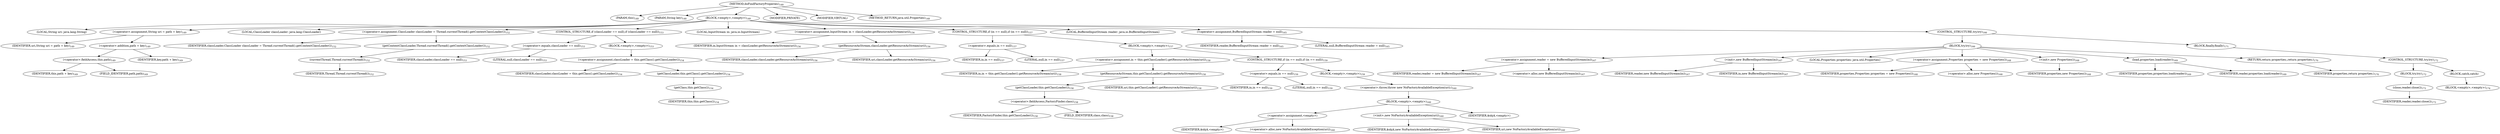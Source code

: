 digraph "doFindFactoryProperies" {  
"412" [label = <(METHOD,doFindFactoryProperies)<SUB>148</SUB>> ]
"34" [label = <(PARAM,this)<SUB>148</SUB>> ]
"413" [label = <(PARAM,String key)<SUB>148</SUB>> ]
"414" [label = <(BLOCK,&lt;empty&gt;,&lt;empty&gt;)<SUB>148</SUB>> ]
"415" [label = <(LOCAL,String uri: java.lang.String)> ]
"416" [label = <(&lt;operator&gt;.assignment,String uri = path + key)<SUB>149</SUB>> ]
"417" [label = <(IDENTIFIER,uri,String uri = path + key)<SUB>149</SUB>> ]
"418" [label = <(&lt;operator&gt;.addition,path + key)<SUB>149</SUB>> ]
"419" [label = <(&lt;operator&gt;.fieldAccess,this.path)<SUB>149</SUB>> ]
"420" [label = <(IDENTIFIER,this,path + key)<SUB>149</SUB>> ]
"421" [label = <(FIELD_IDENTIFIER,path,path)<SUB>149</SUB>> ]
"422" [label = <(IDENTIFIER,key,path + key)<SUB>149</SUB>> ]
"423" [label = <(LOCAL,ClassLoader classLoader: java.lang.ClassLoader)> ]
"424" [label = <(&lt;operator&gt;.assignment,ClassLoader classLoader = Thread.currentThread().getContextClassLoader())<SUB>152</SUB>> ]
"425" [label = <(IDENTIFIER,classLoader,ClassLoader classLoader = Thread.currentThread().getContextClassLoader())<SUB>152</SUB>> ]
"426" [label = <(getContextClassLoader,Thread.currentThread().getContextClassLoader())<SUB>152</SUB>> ]
"427" [label = <(currentThread,Thread.currentThread())<SUB>152</SUB>> ]
"428" [label = <(IDENTIFIER,Thread,Thread.currentThread())<SUB>152</SUB>> ]
"429" [label = <(CONTROL_STRUCTURE,if (classLoader == null),if (classLoader == null))<SUB>153</SUB>> ]
"430" [label = <(&lt;operator&gt;.equals,classLoader == null)<SUB>153</SUB>> ]
"431" [label = <(IDENTIFIER,classLoader,classLoader == null)<SUB>153</SUB>> ]
"432" [label = <(LITERAL,null,classLoader == null)<SUB>153</SUB>> ]
"433" [label = <(BLOCK,&lt;empty&gt;,&lt;empty&gt;)<SUB>153</SUB>> ]
"434" [label = <(&lt;operator&gt;.assignment,classLoader = this.getClass().getClassLoader())<SUB>154</SUB>> ]
"435" [label = <(IDENTIFIER,classLoader,classLoader = this.getClass().getClassLoader())<SUB>154</SUB>> ]
"436" [label = <(getClassLoader,this.getClass().getClassLoader())<SUB>154</SUB>> ]
"437" [label = <(getClass,this.getClass())<SUB>154</SUB>> ]
"33" [label = <(IDENTIFIER,this,this.getClass())<SUB>154</SUB>> ]
"438" [label = <(LOCAL,InputStream in: java.io.InputStream)> ]
"439" [label = <(&lt;operator&gt;.assignment,InputStream in = classLoader.getResourceAsStream(uri))<SUB>156</SUB>> ]
"440" [label = <(IDENTIFIER,in,InputStream in = classLoader.getResourceAsStream(uri))<SUB>156</SUB>> ]
"441" [label = <(getResourceAsStream,classLoader.getResourceAsStream(uri))<SUB>156</SUB>> ]
"442" [label = <(IDENTIFIER,classLoader,classLoader.getResourceAsStream(uri))<SUB>156</SUB>> ]
"443" [label = <(IDENTIFIER,uri,classLoader.getResourceAsStream(uri))<SUB>156</SUB>> ]
"444" [label = <(CONTROL_STRUCTURE,if (in == null),if (in == null))<SUB>157</SUB>> ]
"445" [label = <(&lt;operator&gt;.equals,in == null)<SUB>157</SUB>> ]
"446" [label = <(IDENTIFIER,in,in == null)<SUB>157</SUB>> ]
"447" [label = <(LITERAL,null,in == null)<SUB>157</SUB>> ]
"448" [label = <(BLOCK,&lt;empty&gt;,&lt;empty&gt;)<SUB>157</SUB>> ]
"449" [label = <(&lt;operator&gt;.assignment,in = this.getClassLoader().getResourceAsStream(uri))<SUB>158</SUB>> ]
"450" [label = <(IDENTIFIER,in,in = this.getClassLoader().getResourceAsStream(uri))<SUB>158</SUB>> ]
"451" [label = <(getResourceAsStream,this.getClassLoader().getResourceAsStream(uri))<SUB>158</SUB>> ]
"452" [label = <(getClassLoader,this.getClassLoader())<SUB>158</SUB>> ]
"453" [label = <(&lt;operator&gt;.fieldAccess,FactoryFinder.class)<SUB>158</SUB>> ]
"454" [label = <(IDENTIFIER,FactoryFinder,this.getClassLoader())<SUB>158</SUB>> ]
"455" [label = <(FIELD_IDENTIFIER,class,class)<SUB>158</SUB>> ]
"456" [label = <(IDENTIFIER,uri,this.getClassLoader().getResourceAsStream(uri))<SUB>158</SUB>> ]
"457" [label = <(CONTROL_STRUCTURE,if (in == null),if (in == null))<SUB>159</SUB>> ]
"458" [label = <(&lt;operator&gt;.equals,in == null)<SUB>159</SUB>> ]
"459" [label = <(IDENTIFIER,in,in == null)<SUB>159</SUB>> ]
"460" [label = <(LITERAL,null,in == null)<SUB>159</SUB>> ]
"461" [label = <(BLOCK,&lt;empty&gt;,&lt;empty&gt;)<SUB>159</SUB>> ]
"462" [label = <(&lt;operator&gt;.throw,throw new NoFactoryAvailableException(uri);)<SUB>160</SUB>> ]
"463" [label = <(BLOCK,&lt;empty&gt;,&lt;empty&gt;)<SUB>160</SUB>> ]
"464" [label = <(&lt;operator&gt;.assignment,&lt;empty&gt;)> ]
"465" [label = <(IDENTIFIER,$obj4,&lt;empty&gt;)> ]
"466" [label = <(&lt;operator&gt;.alloc,new NoFactoryAvailableException(uri))<SUB>160</SUB>> ]
"467" [label = <(&lt;init&gt;,new NoFactoryAvailableException(uri))<SUB>160</SUB>> ]
"468" [label = <(IDENTIFIER,$obj4,new NoFactoryAvailableException(uri))> ]
"469" [label = <(IDENTIFIER,uri,new NoFactoryAvailableException(uri))<SUB>160</SUB>> ]
"470" [label = <(IDENTIFIER,$obj4,&lt;empty&gt;)> ]
"36" [label = <(LOCAL,BufferedInputStream reader: java.io.BufferedInputStream)> ]
"471" [label = <(&lt;operator&gt;.assignment,BufferedInputStream reader = null)<SUB>165</SUB>> ]
"472" [label = <(IDENTIFIER,reader,BufferedInputStream reader = null)<SUB>165</SUB>> ]
"473" [label = <(LITERAL,null,BufferedInputStream reader = null)<SUB>165</SUB>> ]
"474" [label = <(CONTROL_STRUCTURE,try,try)<SUB>166</SUB>> ]
"475" [label = <(BLOCK,try,try)<SUB>166</SUB>> ]
"476" [label = <(&lt;operator&gt;.assignment,reader = new BufferedInputStream(in))<SUB>167</SUB>> ]
"477" [label = <(IDENTIFIER,reader,reader = new BufferedInputStream(in))<SUB>167</SUB>> ]
"478" [label = <(&lt;operator&gt;.alloc,new BufferedInputStream(in))<SUB>167</SUB>> ]
"479" [label = <(&lt;init&gt;,new BufferedInputStream(in))<SUB>167</SUB>> ]
"35" [label = <(IDENTIFIER,reader,new BufferedInputStream(in))<SUB>167</SUB>> ]
"480" [label = <(IDENTIFIER,in,new BufferedInputStream(in))<SUB>167</SUB>> ]
"38" [label = <(LOCAL,Properties properties: java.util.Properties)> ]
"481" [label = <(&lt;operator&gt;.assignment,Properties properties = new Properties())<SUB>168</SUB>> ]
"482" [label = <(IDENTIFIER,properties,Properties properties = new Properties())<SUB>168</SUB>> ]
"483" [label = <(&lt;operator&gt;.alloc,new Properties())<SUB>168</SUB>> ]
"484" [label = <(&lt;init&gt;,new Properties())<SUB>168</SUB>> ]
"37" [label = <(IDENTIFIER,properties,new Properties())<SUB>168</SUB>> ]
"485" [label = <(load,properties.load(reader))<SUB>169</SUB>> ]
"486" [label = <(IDENTIFIER,properties,properties.load(reader))<SUB>169</SUB>> ]
"487" [label = <(IDENTIFIER,reader,properties.load(reader))<SUB>169</SUB>> ]
"488" [label = <(RETURN,return properties;,return properties;)<SUB>170</SUB>> ]
"489" [label = <(IDENTIFIER,properties,return properties;)<SUB>170</SUB>> ]
"490" [label = <(BLOCK,finally,finally)<SUB>171</SUB>> ]
"491" [label = <(CONTROL_STRUCTURE,try,try)<SUB>172</SUB>> ]
"492" [label = <(BLOCK,try,try)<SUB>172</SUB>> ]
"493" [label = <(close,reader.close())<SUB>173</SUB>> ]
"494" [label = <(IDENTIFIER,reader,reader.close())<SUB>173</SUB>> ]
"495" [label = <(BLOCK,catch,catch)> ]
"496" [label = <(BLOCK,&lt;empty&gt;,&lt;empty&gt;)<SUB>174</SUB>> ]
"497" [label = <(MODIFIER,PRIVATE)> ]
"498" [label = <(MODIFIER,VIRTUAL)> ]
"499" [label = <(METHOD_RETURN,java.util.Properties)<SUB>148</SUB>> ]
  "412" -> "34" 
  "412" -> "413" 
  "412" -> "414" 
  "412" -> "497" 
  "412" -> "498" 
  "412" -> "499" 
  "414" -> "415" 
  "414" -> "416" 
  "414" -> "423" 
  "414" -> "424" 
  "414" -> "429" 
  "414" -> "438" 
  "414" -> "439" 
  "414" -> "444" 
  "414" -> "36" 
  "414" -> "471" 
  "414" -> "474" 
  "416" -> "417" 
  "416" -> "418" 
  "418" -> "419" 
  "418" -> "422" 
  "419" -> "420" 
  "419" -> "421" 
  "424" -> "425" 
  "424" -> "426" 
  "426" -> "427" 
  "427" -> "428" 
  "429" -> "430" 
  "429" -> "433" 
  "430" -> "431" 
  "430" -> "432" 
  "433" -> "434" 
  "434" -> "435" 
  "434" -> "436" 
  "436" -> "437" 
  "437" -> "33" 
  "439" -> "440" 
  "439" -> "441" 
  "441" -> "442" 
  "441" -> "443" 
  "444" -> "445" 
  "444" -> "448" 
  "445" -> "446" 
  "445" -> "447" 
  "448" -> "449" 
  "448" -> "457" 
  "449" -> "450" 
  "449" -> "451" 
  "451" -> "452" 
  "451" -> "456" 
  "452" -> "453" 
  "453" -> "454" 
  "453" -> "455" 
  "457" -> "458" 
  "457" -> "461" 
  "458" -> "459" 
  "458" -> "460" 
  "461" -> "462" 
  "462" -> "463" 
  "463" -> "464" 
  "463" -> "467" 
  "463" -> "470" 
  "464" -> "465" 
  "464" -> "466" 
  "467" -> "468" 
  "467" -> "469" 
  "471" -> "472" 
  "471" -> "473" 
  "474" -> "475" 
  "474" -> "490" 
  "475" -> "476" 
  "475" -> "479" 
  "475" -> "38" 
  "475" -> "481" 
  "475" -> "484" 
  "475" -> "485" 
  "475" -> "488" 
  "476" -> "477" 
  "476" -> "478" 
  "479" -> "35" 
  "479" -> "480" 
  "481" -> "482" 
  "481" -> "483" 
  "484" -> "37" 
  "485" -> "486" 
  "485" -> "487" 
  "488" -> "489" 
  "490" -> "491" 
  "491" -> "492" 
  "491" -> "495" 
  "492" -> "493" 
  "493" -> "494" 
  "495" -> "496" 
}
